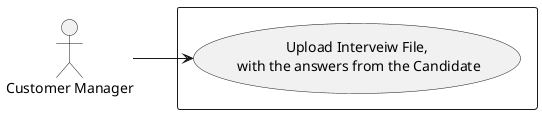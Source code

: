 @startuml
skinparam packageStyle rectangle

left to right direction
    actor as "Customer Manager"

rectangle {
    usecase "Upload Interveiw File,\n with the answers from the Candidate" as UC1

    actor --> UC1

}
@enduml